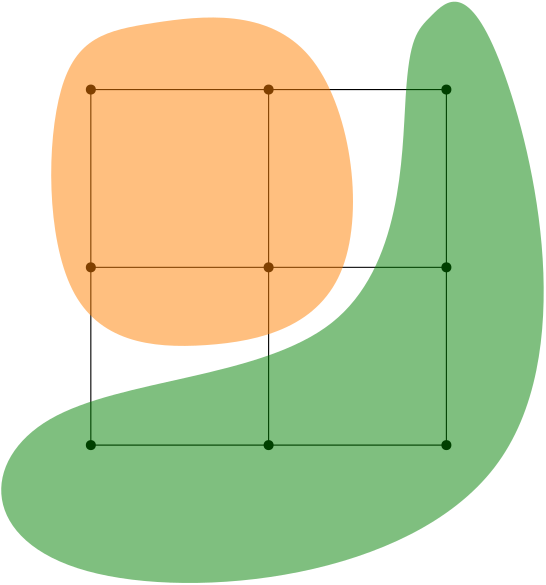 <?xml version="1.0"?>
<!DOCTYPE ipe SYSTEM "ipe.dtd">
<ipe version="70218" creator="Ipe 7.2.26">
<info created="D:20230405142817" modified="D:20230405163757"/>
<ipestyle name="basic">
<symbol name="arrow/arc(spx)">
<path stroke="sym-stroke" fill="sym-stroke" pen="sym-pen">
0 0 m
-1 0.333 l
-1 -0.333 l
h
</path>
</symbol>
<symbol name="arrow/farc(spx)">
<path stroke="sym-stroke" fill="white" pen="sym-pen">
0 0 m
-1 0.333 l
-1 -0.333 l
h
</path>
</symbol>
<symbol name="arrow/ptarc(spx)">
<path stroke="sym-stroke" fill="sym-stroke" pen="sym-pen">
0 0 m
-1 0.333 l
-0.8 0 l
-1 -0.333 l
h
</path>
</symbol>
<symbol name="arrow/fptarc(spx)">
<path stroke="sym-stroke" fill="white" pen="sym-pen">
0 0 m
-1 0.333 l
-0.8 0 l
-1 -0.333 l
h
</path>
</symbol>
<symbol name="mark/circle(sx)" transformations="translations">
<path fill="sym-stroke">
0.6 0 0 0.6 0 0 e
0.4 0 0 0.4 0 0 e
</path>
</symbol>
<symbol name="mark/disk(sx)" transformations="translations">
<path fill="sym-stroke">
0.6 0 0 0.6 0 0 e
</path>
</symbol>
<symbol name="mark/fdisk(sfx)" transformations="translations">
<group>
<path fill="sym-fill">
0.5 0 0 0.5 0 0 e
</path>
<path fill="sym-stroke" fillrule="eofill">
0.6 0 0 0.6 0 0 e
0.4 0 0 0.4 0 0 e
</path>
</group>
</symbol>
<symbol name="mark/box(sx)" transformations="translations">
<path fill="sym-stroke" fillrule="eofill">
-0.6 -0.6 m
0.6 -0.6 l
0.6 0.6 l
-0.6 0.6 l
h
-0.4 -0.4 m
0.4 -0.4 l
0.4 0.4 l
-0.4 0.4 l
h
</path>
</symbol>
<symbol name="mark/square(sx)" transformations="translations">
<path fill="sym-stroke">
-0.6 -0.6 m
0.6 -0.6 l
0.6 0.6 l
-0.6 0.6 l
h
</path>
</symbol>
<symbol name="mark/fsquare(sfx)" transformations="translations">
<group>
<path fill="sym-fill">
-0.5 -0.5 m
0.5 -0.5 l
0.5 0.5 l
-0.5 0.5 l
h
</path>
<path fill="sym-stroke" fillrule="eofill">
-0.6 -0.6 m
0.6 -0.6 l
0.6 0.6 l
-0.6 0.6 l
h
-0.4 -0.4 m
0.4 -0.4 l
0.4 0.4 l
-0.4 0.4 l
h
</path>
</group>
</symbol>
<symbol name="mark/cross(sx)" transformations="translations">
<group>
<path fill="sym-stroke">
-0.43 -0.57 m
0.57 0.43 l
0.43 0.57 l
-0.57 -0.43 l
h
</path>
<path fill="sym-stroke">
-0.43 0.57 m
0.57 -0.43 l
0.43 -0.57 l
-0.57 0.43 l
h
</path>
</group>
</symbol>
<symbol name="arrow/fnormal(spx)">
<path stroke="sym-stroke" fill="white" pen="sym-pen">
0 0 m
-1 0.333 l
-1 -0.333 l
h
</path>
</symbol>
<symbol name="arrow/pointed(spx)">
<path stroke="sym-stroke" fill="sym-stroke" pen="sym-pen">
0 0 m
-1 0.333 l
-0.8 0 l
-1 -0.333 l
h
</path>
</symbol>
<symbol name="arrow/fpointed(spx)">
<path stroke="sym-stroke" fill="white" pen="sym-pen">
0 0 m
-1 0.333 l
-0.8 0 l
-1 -0.333 l
h
</path>
</symbol>
<symbol name="arrow/linear(spx)">
<path stroke="sym-stroke" pen="sym-pen">
-1 0.333 m
0 0 l
-1 -0.333 l
</path>
</symbol>
<symbol name="arrow/fdouble(spx)">
<path stroke="sym-stroke" fill="white" pen="sym-pen">
0 0 m
-1 0.333 l
-1 -0.333 l
h
-1 0 m
-2 0.333 l
-2 -0.333 l
h
</path>
</symbol>
<symbol name="arrow/double(spx)">
<path stroke="sym-stroke" fill="sym-stroke" pen="sym-pen">
0 0 m
-1 0.333 l
-1 -0.333 l
h
-1 0 m
-2 0.333 l
-2 -0.333 l
h
</path>
</symbol>
<symbol name="arrow/mid-normal(spx)">
<path stroke="sym-stroke" fill="sym-stroke" pen="sym-pen">
0.5 0 m
-0.5 0.333 l
-0.5 -0.333 l
h
</path>
</symbol>
<symbol name="arrow/mid-fnormal(spx)">
<path stroke="sym-stroke" fill="white" pen="sym-pen">
0.5 0 m
-0.5 0.333 l
-0.5 -0.333 l
h
</path>
</symbol>
<symbol name="arrow/mid-pointed(spx)">
<path stroke="sym-stroke" fill="sym-stroke" pen="sym-pen">
0.5 0 m
-0.5 0.333 l
-0.3 0 l
-0.5 -0.333 l
h
</path>
</symbol>
<symbol name="arrow/mid-fpointed(spx)">
<path stroke="sym-stroke" fill="white" pen="sym-pen">
0.5 0 m
-0.5 0.333 l
-0.3 0 l
-0.5 -0.333 l
h
</path>
</symbol>
<symbol name="arrow/mid-double(spx)">
<path stroke="sym-stroke" fill="sym-stroke" pen="sym-pen">
1 0 m
0 0.333 l
0 -0.333 l
h
0 0 m
-1 0.333 l
-1 -0.333 l
h
</path>
</symbol>
<symbol name="arrow/mid-fdouble(spx)">
<path stroke="sym-stroke" fill="white" pen="sym-pen">
1 0 m
0 0.333 l
0 -0.333 l
h
0 0 m
-1 0.333 l
-1 -0.333 l
h
</path>
</symbol>
<anglesize name="22.5 deg" value="22.5"/>
<anglesize name="30 deg" value="30"/>
<anglesize name="45 deg" value="45"/>
<anglesize name="60 deg" value="60"/>
<anglesize name="90 deg" value="90"/>
<arrowsize name="large" value="10"/>
<arrowsize name="small" value="5"/>
<arrowsize name="tiny" value="3"/>
<color name="blue" value="0 0 1"/>
<color name="brown" value="0.647 0.165 0.165"/>
<color name="darkblue" value="0 0 0.545"/>
<color name="darkcyan" value="0 0.545 0.545"/>
<color name="darkgray" value="0.663"/>
<color name="darkgreen" value="0 0.392 0"/>
<color name="darkmagenta" value="0.545 0 0.545"/>
<color name="darkorange" value="1 0.549 0"/>
<color name="darkred" value="0.545 0 0"/>
<color name="gold" value="1 0.843 0"/>
<color name="gray" value="0.745"/>
<color name="green" value="0 1 0"/>
<color name="lightblue" value="0.678 0.847 0.902"/>
<color name="lightcyan" value="0.878 1 1"/>
<color name="lightgray" value="0.827"/>
<color name="lightgreen" value="0.565 0.933 0.565"/>
<color name="lightyellow" value="1 1 0.878"/>
<color name="navy" value="0 0 0.502"/>
<color name="orange" value="1 0.647 0"/>
<color name="pink" value="1 0.753 0.796"/>
<color name="purple" value="0.627 0.125 0.941"/>
<color name="red" value="1 0 0"/>
<color name="seagreen" value="0.18 0.545 0.341"/>
<color name="turquoise" value="0.251 0.878 0.816"/>
<color name="violet" value="0.933 0.51 0.933"/>
<color name="yellow" value="1 1 0"/>
<dashstyle name="dash dot dotted" value="[4 2 1 2 1 2] 0"/>
<dashstyle name="dash dotted" value="[4 2 1 2] 0"/>
<dashstyle name="dashed" value="[4] 0"/>
<dashstyle name="dotted" value="[1 3] 0"/>
<gridsize name="10 pts (~3.5 mm)" value="10"/>
<gridsize name="14 pts (~5 mm)" value="14"/>
<gridsize name="16 pts (~6 mm)" value="16"/>
<gridsize name="20 pts (~7 mm)" value="20"/>
<gridsize name="28 pts (~10 mm)" value="28"/>
<gridsize name="32 pts (~12 mm)" value="32"/>
<gridsize name="4 pts" value="4"/>
<gridsize name="56 pts (~20 mm)" value="56"/>
<gridsize name="8 pts (~3 mm)" value="8"/>
<opacity name="10%" value="0.1"/>
<opacity name="30%" value="0.3"/>
<opacity name="50%" value="0.5"/>
<opacity name="75%" value="0.75"/>
<pen name="fat" value="1.2"/>
<pen name="heavier" value="0.8"/>
<pen name="ultrafat" value="2"/>
<symbolsize name="large" value="5"/>
<symbolsize name="small" value="2"/>
<symbolsize name="tiny" value="1.1"/>
<textsize name="Huge" value="\Huge"/>
<textsize name="LARGE" value="\LARGE"/>
<textsize name="Large" value="\Large"/>
<textsize name="footnote" value="\footnotesize"/>
<textsize name="huge" value="\huge"/>
<textsize name="large" value="\large"/>
<textsize name="script" value="\scriptsize"/>
<textsize name="small" value="\small"/>
<textsize name="tiny" value="\tiny"/>
<textstyle name="center" begin="\begin{center}" end="\end{center}"/>
<textstyle name="item" begin="\begin{itemize}\item{}" end="\end{itemize}"/>
<textstyle name="itemize" begin="\begin{itemize}" end="\end{itemize}"/>
<tiling name="falling" angle="-60" step="4" width="1"/>
<tiling name="rising" angle="30" step="4" width="1"/>
</ipestyle>
<page>
<layer name="partition_G"/>
<layer name="partition_H"/>
<layer name="partition_P"/>
<layer name="partition_bad1"/>
<layer name="partition_bad2"/>
<layer name="layering"/>
<layer name="path_partition"/>
<layer name="layerwd_G"/>
<layer name="layerwd_layering"/>
<layer name="layerwd_partition"/>
<view layers="layerwd_G layerwd_partition" active="layerwd_partition"/>
<use layer="partition_G" matrix="0 1 -1 0 864 512" name="mark/disk(sx)" pos="128 768" size="normal" stroke="black"/>
<use matrix="0 1 -1 0 864 512" name="mark/disk(sx)" pos="192 768" size="normal" stroke="black"/>
<use matrix="0 1 -1 0 864 512" name="mark/disk(sx)" pos="128 704" size="normal" stroke="black"/>
<use matrix="0 1 -1 0 864 512" name="mark/disk(sx)" pos="128 640" size="normal" stroke="black"/>
<use matrix="0 1 -1 0 864 512" name="mark/disk(sx)" pos="192 640" size="normal" stroke="black"/>
<path matrix="0 1 -1 0 864 512" stroke="black">
128 768 m
192 768 l
</path>
<path matrix="0 1 -1 0 864 512" stroke="black">
192 768 m
128 704 l
</path>
<path matrix="0 1 -1 0 864 512" stroke="black">
128 704 m
192 640 l
</path>
<path matrix="0 1 -1 0 864 512" stroke="black">
128 768 m
128 704 l
</path>
<path matrix="0 1 -1 0 864 512" stroke="black">
128 704 m
128 640 l
</path>
<path matrix="0 1 -1 0 864 512" stroke="black">
128 640 m
192 640 l
</path>
<path matrix="0 1 -1 0 864 512" stroke="black">
192 640 m
192 768 l
</path>
<use layer="partition_H" matrix="0 1 -1 0 1024 400" name="mark/disk(sx)" pos="272 720" size="large" stroke="1 0.502 0"/>
<use matrix="0 1 -1 0 1024 400" name="mark/disk(sx)" pos="272 624" size="large" stroke="0 0.502 0"/>
<path layer="partition_P" matrix="0.0275486 0.99962 -0.99962 0.0275486 830.895 489.444" fill="1 0.502 0" opacity="50%" stroke-opacity="opaque">
112 744
112 656
152 648
240 760
128 752 u
</path>
<path matrix="0.0275486 0.99962 -0.99962 0.0275486 830.895 489.444" fill="0 0.502 0" opacity="50%" stroke-opacity="opaque">
120 624
120 592
224 592
200 624
168 624 u
</path>
<path layer="partition_H" matrix="0 1 -1 0 1024 400" stroke="0" opacity="50%" stroke-opacity="opaque">
272 720 m
272 624 l
</path>
<use layer="partition_bad1" matrix="0 1 -1 0 864 512" name="mark/disk(sx)" pos="128 768" size="normal" stroke="black"/>
<use matrix="0 1 -1 0 864 512" name="mark/disk(sx)" pos="192 768" size="normal" stroke="black"/>
<use matrix="0 1 -1 0 864 512" name="mark/disk(sx)" pos="128 704" size="normal" stroke="black"/>
<use matrix="0 1 -1 0 864 512" name="mark/disk(sx)" pos="128 640" size="normal" stroke="black"/>
<use matrix="0 1 -1 0 864 512" name="mark/disk(sx)" pos="192 640" size="normal" stroke="black"/>
<path matrix="0 1 -1 0 864 512" stroke="black">
128 768 m
192 768 l
</path>
<path matrix="0 1 -1 0 864 512" stroke="black">
192 768 m
128 704 l
</path>
<path matrix="0 1 -1 0 864 512" stroke="black">
128 704 m
192 640 l
</path>
<path matrix="0 1 -1 0 864 512" stroke="black">
128 768 m
128 704 l
</path>
<path matrix="0 1 -1 0 864 512" stroke="black">
128 704 m
128 640 l
</path>
<path matrix="0 1 -1 0 864 512" stroke="black">
128 640 m
192 640 l
</path>
<path matrix="0 1 -1 0 864 512" stroke="black">
192 640 m
192 768 l
</path>
<use matrix="0 1 -1 0 1024 400" name="mark/disk(sx)" pos="272 720" size="large" stroke="1 0.502 0"/>
<use matrix="0 1 -1 0 1024 400" name="mark/disk(sx)" pos="272 624" size="large" stroke="0 0.502 0"/>
<path matrix="0.0275486 0.99962 -0.99962 0.0275486 830.895 489.444" fill="1 0.502 0" opacity="50%" stroke-opacity="opaque">
112 744
112 656
152 648
240 760
128 752 u
</path>
<path matrix="0 1 -1 0 1024 400" stroke="0" opacity="50%" stroke-opacity="opaque">
272 720 m
272 624 l
</path>
<path fill="0 0.502 0" opacity="50%" stroke-opacity="opaque">
224 720
136 640
160 608
264 624
240 720 u
</path>
<use layer="partition_bad2" matrix="0 1 -1 0 864 512" name="mark/disk(sx)" pos="128 768" size="normal" stroke="black"/>
<use matrix="0 1 -1 0 864 512" name="mark/disk(sx)" pos="192 768" size="normal" stroke="black"/>
<use matrix="0 1 -1 0 864 512" name="mark/disk(sx)" pos="128 704" size="normal" stroke="black"/>
<use matrix="0 1 -1 0 864 512" name="mark/disk(sx)" pos="128 640" size="normal" stroke="black"/>
<use matrix="0 1 -1 0 864 512" name="mark/disk(sx)" pos="192 640" size="normal" stroke="black"/>
<path matrix="0 1 -1 0 864 512" stroke="black">
128 768 m
192 768 l
</path>
<path matrix="0 1 -1 0 864 512" stroke="black">
192 768 m
128 704 l
</path>
<path matrix="0 1 -1 0 864 512" stroke="black">
128 704 m
192 640 l
</path>
<path matrix="0 1 -1 0 864 512" stroke="black">
128 768 m
128 704 l
</path>
<path matrix="0 1 -1 0 864 512" stroke="black">
128 704 m
128 640 l
</path>
<path matrix="0 1 -1 0 864 512" stroke="black">
128 640 m
192 640 l
</path>
<path matrix="0 1 -1 0 864 512" stroke="black">
192 640 m
192 768 l
</path>
<use matrix="0 1 -1 0 1024 400" name="mark/disk(sx)" pos="272 720" size="large" stroke="1 0.502 0"/>
<use matrix="0 1 -1 0 1024 400" name="mark/disk(sx)" pos="272 624" size="large" stroke="0 0.502 0"/>
<path matrix="0.0275486 0.99962 -0.99962 0.0275486 830.895 489.444" fill="1 0.502 0" opacity="50%" stroke-opacity="opaque">
112 744
112 656
152 648
240 760
128 752 u
</path>
<path matrix="0.0275486 0.99962 -0.99962 0.0275486 830.895 489.444" fill="0 0.502 0" opacity="50%" stroke-opacity="opaque">
120 624
120 592
224 592
200 624
168 624 u
</path>
<use layer="layering" matrix="1 0 0 1 -64 0" name="mark/disk(sx)" pos="128 704" size="normal"/>
<use matrix="1 0 0 1 -64 0" name="mark/disk(sx)" pos="128 640" size="normal"/>
<use matrix="1 0 0 1 -64 0" name="mark/disk(sx)" pos="192 768" size="normal"/>
<use matrix="1 0 0 1 -64 0" name="mark/disk(sx)" pos="192 704" size="normal"/>
<use matrix="1 0 0 1 -64 0" name="mark/disk(sx)" pos="192 640" size="normal"/>
<use matrix="1 0 0 1 -64 0" name="mark/disk(sx)" pos="192 576" size="normal"/>
<use matrix="1 0 0 1 -64 0" name="mark/disk(sx)" pos="256 736" size="normal"/>
<use matrix="1 0 0 1 -64 0" name="mark/disk(sx)" pos="256 608" size="normal"/>
<use matrix="1 0 0 1 -64 0" name="mark/disk(sx)" pos="320 672" size="normal"/>
<path matrix="1 0 0 1 -64 0" stroke="0" opacity="50%" stroke-opacity="opaque">
128 704 m
192 768 l
</path>
<path matrix="1 0 0 1 -64 0" stroke="0" opacity="50%" stroke-opacity="opaque">
128 704 m
192 640 l
</path>
<path matrix="1 0 0 1 -64 0" stroke="0" opacity="50%" stroke-opacity="opaque">
128 640 m
192 704 l
</path>
<path matrix="1 0 0 1 -64 0" stroke="0" opacity="50%" stroke-opacity="opaque">
192 704 m
256 736 l
</path>
<path matrix="1 0 0 1 -64 0" stroke="0" opacity="50%" stroke-opacity="opaque">
256 736 m
192 576 l
</path>
<path matrix="1 0 0 1 -64 0" stroke="0" opacity="50%" stroke-opacity="opaque">
192 768 m
256 608 l
</path>
<path matrix="1 0 0 1 -64 0" stroke="0" opacity="50%" stroke-opacity="opaque">
256 608 m
320 672 l
</path>
<path matrix="1 0 0 1 -64 0" stroke="0" opacity="50%" stroke-opacity="opaque">
320 672 m
256 736 l
</path>
<path fill="1 0.502 0" opacity="50%" stroke-opacity="opaque">
56 720
48 624
80 616
80 720
64 728 u
</path>
<path matrix="0.729167 0 0 1 34 0" fill="0 0.502 0" opacity="50%" stroke-opacity="opaque">
104 784
96 680
104 552
152 576
160 792 u
</path>
<path fill="0.502 0 0.502" opacity="50%" stroke-opacity="opaque">
184 752
160 600
224 576
208 768
184 752 u
</path>
<path fill="1 0 0" opacity="50%" stroke-opacity="opaque">
240 688
240 648
288 672
256 696 u
</path>
<use layer="path_partition" matrix="1 0 0 1 16 0" name="mark/disk(sx)" pos="336 672" size="large" stroke="1 0.502 0"/>
<use matrix="1 0 0 1 16 0" name="mark/disk(sx)" pos="384 672" size="large" stroke="0 0.502 0"/>
<use matrix="1 0 0 1 16 0" name="mark/disk(sx)" pos="432 672" size="large" stroke="0.502 0 0.502"/>
<use matrix="1 0 0 1 16 0" name="mark/disk(sx)" pos="480 672" size="large" stroke="1 0 0"/>
<path matrix="1 0 0 1 16 0" stroke="0" opacity="50%" stroke-opacity="opaque">
336 672 m
384 672 l
</path>
<path matrix="1 0 0 1 16 0" stroke="0" opacity="50%" stroke-opacity="opaque">
384 672 m
432 672 l
</path>
<path matrix="1 0 0 1 16 0" stroke="0" opacity="50%" stroke-opacity="opaque">
432 672 m
480 672 l
</path>
<use layer="layerwd_G" name="mark/disk(sx)" pos="96 736" size="normal"/>
<use name="mark/disk(sx)" pos="96 672" size="normal"/>
<use name="mark/disk(sx)" pos="160 672" size="normal"/>
<use name="mark/disk(sx)" pos="160 736" size="normal"/>
<use name="mark/disk(sx)" pos="224 736" size="normal"/>
<use name="mark/disk(sx)" pos="224 672" size="normal"/>
<use name="mark/disk(sx)" pos="96 608" size="normal"/>
<use name="mark/disk(sx)" pos="160 608" size="normal"/>
<use name="mark/disk(sx)" pos="224 608" size="normal"/>
<path stroke="0" opacity="50%" stroke-opacity="opaque">
96 736 m
160 736 l
</path>
<path stroke="0" opacity="50%" stroke-opacity="opaque">
160 736 m
224 736 l
</path>
<path stroke="0" opacity="50%" stroke-opacity="opaque">
224 736 m
224 672 l
</path>
<path stroke="0" opacity="50%" stroke-opacity="opaque">
224 672 m
160 672 l
</path>
<path stroke="0" opacity="50%" stroke-opacity="opaque">
160 672 m
160 736 l
</path>
<path stroke="0" opacity="50%" stroke-opacity="opaque">
96 736 m
96 672 l
</path>
<path stroke="0" opacity="50%" stroke-opacity="opaque">
96 672 m
160 672 l
</path>
<path stroke="0" opacity="50%" stroke-opacity="opaque">
96 672 m
96 608 l
</path>
<path stroke="0" opacity="50%" stroke-opacity="opaque">
96 608 m
160 608 l
</path>
<path stroke="0" opacity="50%" stroke-opacity="opaque">
160 608 m
160 672 l
</path>
<path stroke="0" opacity="50%" stroke-opacity="opaque">
160 608 m
224 608 l
</path>
<path stroke="0" opacity="50%" stroke-opacity="opaque">
224 608 m
224 672 l
</path>
<path layer="layerwd_layering" stroke="0.502" pen="fat" opacity="50%" stroke-opacity="opaque">
88 744 m
88 728 l
232 728 l
232 744 l
h
</path>
<path matrix="1 0 0 1 0 -64" stroke="0.502" pen="fat" opacity="50%" stroke-opacity="opaque">
88 744 m
88 728 l
232 728 l
232 744 l
h
</path>
<path matrix="1 0 0 1 0 -128" stroke="0.502" pen="fat" opacity="50%" stroke-opacity="opaque">
88 744 m
88 728 l
232 728 l
232 744 l
h
</path>
<path layer="layerwd_partition" fill="1 0.502 0" opacity="50%" stroke-opacity="opaque">
80 752
80 648
136 640
200 656
184 768
112 760 u
</path>
<path fill="0 0.502 0" opacity="50%" stroke-opacity="opaque">
208 752
208 632
56 632
56 544
288 568
240 784
216 760 u
</path>
</page>
</ipe>
